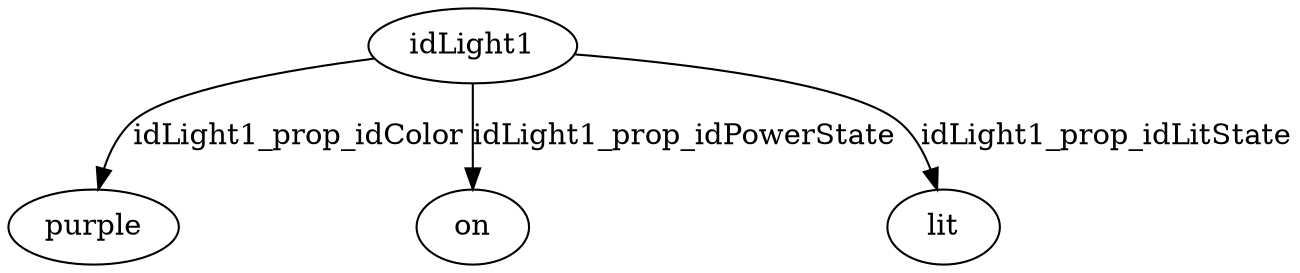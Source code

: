 strict digraph  {
idLight1 [node_type=entity_node, root=root];
purple;
on;
lit;
idLight1 -> purple  [edge_type=property, label=idLight1_prop_idColor];
idLight1 -> on  [edge_type=property, label=idLight1_prop_idPowerState];
idLight1 -> lit  [edge_type=property, label=idLight1_prop_idLitState];
}
